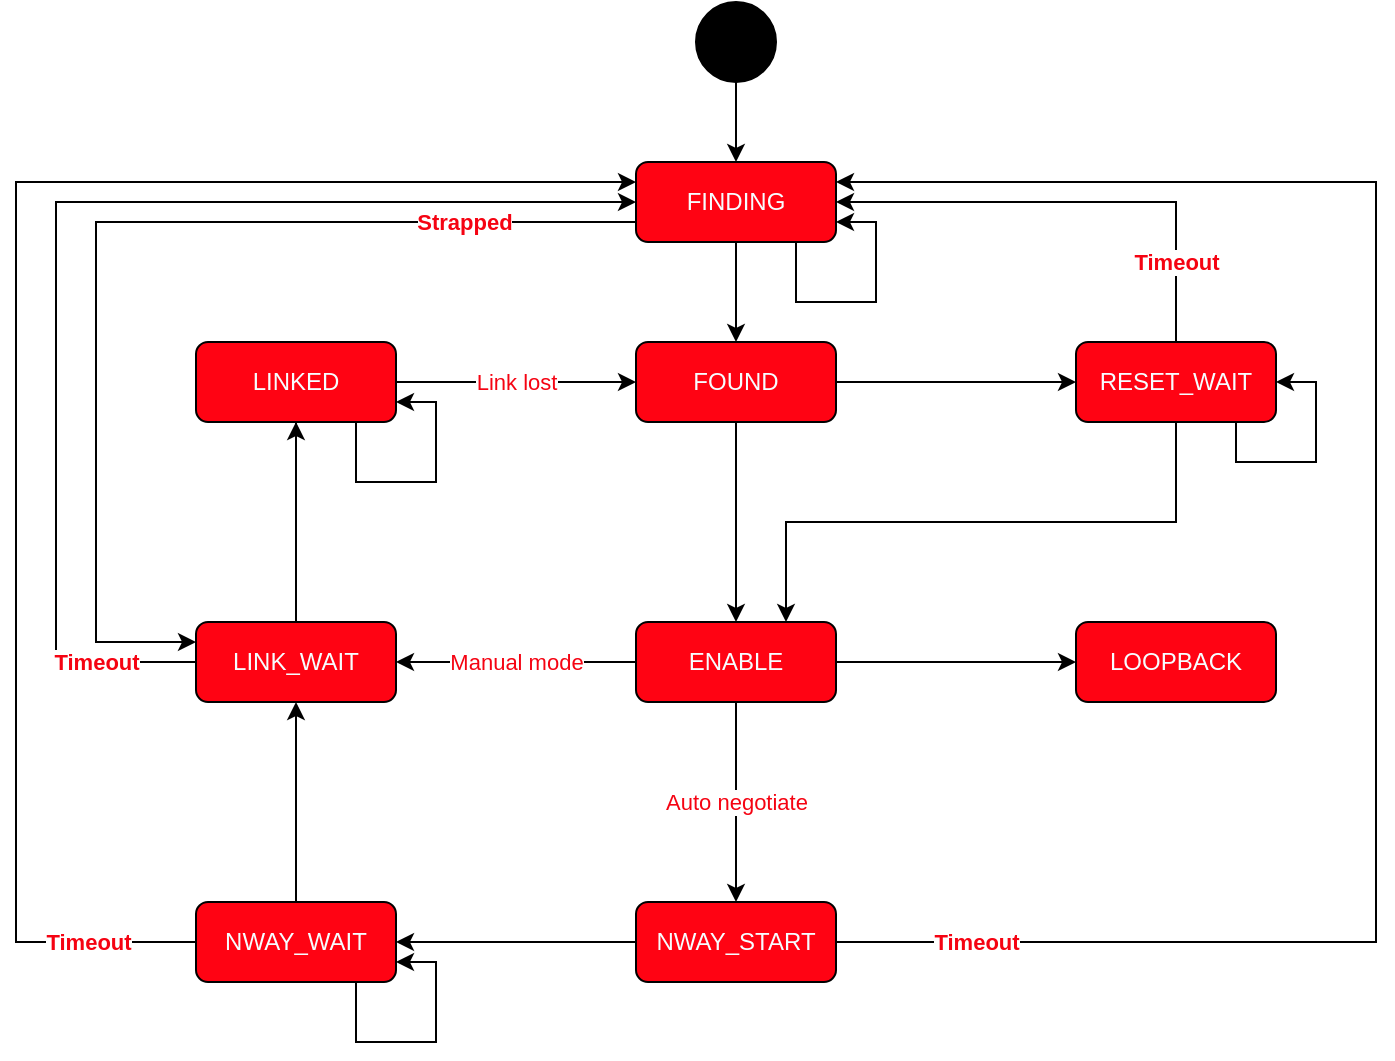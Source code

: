 <mxfile version="20.8.16" type="device"><diagram name="Page-1" id="929967ad-93f9-6ef4-fab6-5d389245f69c"><mxGraphModel dx="1134" dy="754" grid="1" gridSize="10" guides="1" tooltips="1" connect="1" arrows="1" fold="1" page="1" pageScale="1.5" pageWidth="1169" pageHeight="826" background="none" math="0" shadow="0"><root><mxCell id="0" style=";html=1;"/><mxCell id="1" style=";html=1;" parent="0"/><mxCell id="ZIeEDgBA1oAilOgsbdxg-18" style="edgeStyle=orthogonalEdgeStyle;rounded=0;orthogonalLoop=1;jettySize=auto;html=1;entryX=0.5;entryY=0;entryDx=0;entryDy=0;" edge="1" parent="1" source="ZIeEDgBA1oAilOgsbdxg-7" target="ZIeEDgBA1oAilOgsbdxg-8"><mxGeometry relative="1" as="geometry"/></mxCell><mxCell id="ZIeEDgBA1oAilOgsbdxg-29" value="Strapped" style="edgeStyle=orthogonalEdgeStyle;rounded=0;orthogonalLoop=1;jettySize=auto;html=1;entryX=0;entryY=0.25;entryDx=0;entryDy=0;fontColor=#F50312;fontStyle=1" edge="1" parent="1" source="ZIeEDgBA1oAilOgsbdxg-7" target="ZIeEDgBA1oAilOgsbdxg-14"><mxGeometry x="-0.673" relative="1" as="geometry"><Array as="points"><mxPoint x="450" y="450"/><mxPoint x="450" y="660"/></Array><mxPoint as="offset"/></mxGeometry></mxCell><mxCell id="ZIeEDgBA1oAilOgsbdxg-7" value="FINDING" style="shape=rect;rounded=1;html=1;whiteSpace=wrap;align=center;fillColor=#FF0313;fontColor=#F7FDFF;" vertex="1" parent="1"><mxGeometry x="720" y="420" width="100" height="40" as="geometry"/></mxCell><mxCell id="ZIeEDgBA1oAilOgsbdxg-19" style="edgeStyle=orthogonalEdgeStyle;rounded=0;orthogonalLoop=1;jettySize=auto;html=1;" edge="1" parent="1" source="ZIeEDgBA1oAilOgsbdxg-8" target="ZIeEDgBA1oAilOgsbdxg-10"><mxGeometry relative="1" as="geometry"/></mxCell><mxCell id="ZIeEDgBA1oAilOgsbdxg-26" style="edgeStyle=orthogonalEdgeStyle;rounded=0;orthogonalLoop=1;jettySize=auto;html=1;exitX=1;exitY=0.5;exitDx=0;exitDy=0;entryX=0;entryY=0.5;entryDx=0;entryDy=0;" edge="1" parent="1" source="ZIeEDgBA1oAilOgsbdxg-8" target="ZIeEDgBA1oAilOgsbdxg-9"><mxGeometry relative="1" as="geometry"/></mxCell><mxCell id="ZIeEDgBA1oAilOgsbdxg-8" value="FOUND" style="shape=rect;rounded=1;html=1;whiteSpace=wrap;align=center;fillColor=#FF0313;fontColor=#F7FDFF;" vertex="1" parent="1"><mxGeometry x="720" y="510" width="100" height="40" as="geometry"/></mxCell><mxCell id="ZIeEDgBA1oAilOgsbdxg-27" style="edgeStyle=orthogonalEdgeStyle;rounded=0;orthogonalLoop=1;jettySize=auto;html=1;exitX=0.5;exitY=1;exitDx=0;exitDy=0;entryX=0.75;entryY=0;entryDx=0;entryDy=0;" edge="1" parent="1" source="ZIeEDgBA1oAilOgsbdxg-9" target="ZIeEDgBA1oAilOgsbdxg-10"><mxGeometry relative="1" as="geometry"/></mxCell><mxCell id="ZIeEDgBA1oAilOgsbdxg-49" value="Timeout" style="edgeStyle=orthogonalEdgeStyle;rounded=0;orthogonalLoop=1;jettySize=auto;html=1;entryX=1;entryY=0.5;entryDx=0;entryDy=0;fontColor=#F50312;fontStyle=1" edge="1" parent="1" source="ZIeEDgBA1oAilOgsbdxg-9" target="ZIeEDgBA1oAilOgsbdxg-7"><mxGeometry x="-0.667" relative="1" as="geometry"><Array as="points"><mxPoint x="990" y="440"/></Array><mxPoint as="offset"/></mxGeometry></mxCell><mxCell id="ZIeEDgBA1oAilOgsbdxg-9" value="RESET_WAIT" style="shape=rect;rounded=1;html=1;whiteSpace=wrap;align=center;fillColor=#FF0313;fontColor=#F7FDFF;" vertex="1" parent="1"><mxGeometry x="940" y="510" width="100" height="40" as="geometry"/></mxCell><mxCell id="ZIeEDgBA1oAilOgsbdxg-20" style="edgeStyle=orthogonalEdgeStyle;rounded=0;orthogonalLoop=1;jettySize=auto;html=1;entryX=0;entryY=0.5;entryDx=0;entryDy=0;" edge="1" parent="1" source="ZIeEDgBA1oAilOgsbdxg-10" target="ZIeEDgBA1oAilOgsbdxg-11"><mxGeometry relative="1" as="geometry"/></mxCell><mxCell id="ZIeEDgBA1oAilOgsbdxg-21" value="Auto negotiate" style="edgeStyle=orthogonalEdgeStyle;rounded=0;orthogonalLoop=1;jettySize=auto;html=1;entryX=0.5;entryY=0;entryDx=0;entryDy=0;fontColor=#F50312;" edge="1" parent="1" source="ZIeEDgBA1oAilOgsbdxg-10" target="ZIeEDgBA1oAilOgsbdxg-12"><mxGeometry relative="1" as="geometry"/></mxCell><mxCell id="ZIeEDgBA1oAilOgsbdxg-30" value="Manual mode" style="edgeStyle=orthogonalEdgeStyle;rounded=0;orthogonalLoop=1;jettySize=auto;html=1;entryX=1;entryY=0.5;entryDx=0;entryDy=0;fontColor=#F50312;" edge="1" parent="1" source="ZIeEDgBA1oAilOgsbdxg-10" target="ZIeEDgBA1oAilOgsbdxg-14"><mxGeometry relative="1" as="geometry"/></mxCell><mxCell id="ZIeEDgBA1oAilOgsbdxg-10" value="ENABLE" style="shape=rect;rounded=1;html=1;whiteSpace=wrap;align=center;fillColor=#FF0313;fontColor=#F7FDFF;" vertex="1" parent="1"><mxGeometry x="720" y="650" width="100" height="40" as="geometry"/></mxCell><mxCell id="ZIeEDgBA1oAilOgsbdxg-11" value="LOOPBACK" style="shape=rect;rounded=1;html=1;whiteSpace=wrap;align=center;fillColor=#FF0313;fontColor=#F7FDFF;" vertex="1" parent="1"><mxGeometry x="940" y="650" width="100" height="40" as="geometry"/></mxCell><mxCell id="ZIeEDgBA1oAilOgsbdxg-22" style="edgeStyle=orthogonalEdgeStyle;rounded=0;orthogonalLoop=1;jettySize=auto;html=1;entryX=1;entryY=0.5;entryDx=0;entryDy=0;" edge="1" parent="1" source="ZIeEDgBA1oAilOgsbdxg-12" target="ZIeEDgBA1oAilOgsbdxg-13"><mxGeometry relative="1" as="geometry"/></mxCell><mxCell id="ZIeEDgBA1oAilOgsbdxg-51" value="Timeout" style="edgeStyle=orthogonalEdgeStyle;rounded=0;orthogonalLoop=1;jettySize=auto;html=1;entryX=1;entryY=0.25;entryDx=0;entryDy=0;fontColor=#F50312;fontStyle=1" edge="1" parent="1" source="ZIeEDgBA1oAilOgsbdxg-12" target="ZIeEDgBA1oAilOgsbdxg-7"><mxGeometry x="-0.848" relative="1" as="geometry"><Array as="points"><mxPoint x="1090" y="810"/><mxPoint x="1090" y="430"/></Array><mxPoint as="offset"/></mxGeometry></mxCell><mxCell id="ZIeEDgBA1oAilOgsbdxg-12" value="NWAY_START" style="shape=rect;rounded=1;html=1;whiteSpace=wrap;align=center;fillColor=#FF0313;fontColor=#F7FDFF;" vertex="1" parent="1"><mxGeometry x="720" y="790" width="100" height="40" as="geometry"/></mxCell><mxCell id="ZIeEDgBA1oAilOgsbdxg-23" style="edgeStyle=orthogonalEdgeStyle;rounded=0;orthogonalLoop=1;jettySize=auto;html=1;entryX=0.5;entryY=1;entryDx=0;entryDy=0;" edge="1" parent="1" source="ZIeEDgBA1oAilOgsbdxg-13" target="ZIeEDgBA1oAilOgsbdxg-14"><mxGeometry relative="1" as="geometry"/></mxCell><mxCell id="ZIeEDgBA1oAilOgsbdxg-52" value="&lt;b&gt;Timeout&lt;/b&gt;" style="edgeStyle=orthogonalEdgeStyle;rounded=0;orthogonalLoop=1;jettySize=auto;html=1;entryX=0;entryY=0.25;entryDx=0;entryDy=0;fontColor=#F50312;" edge="1" parent="1" source="ZIeEDgBA1oAilOgsbdxg-13" target="ZIeEDgBA1oAilOgsbdxg-7"><mxGeometry x="-0.861" relative="1" as="geometry"><Array as="points"><mxPoint x="410" y="810"/><mxPoint x="410" y="430"/></Array><mxPoint as="offset"/></mxGeometry></mxCell><mxCell id="ZIeEDgBA1oAilOgsbdxg-13" value="NWAY_WAIT" style="shape=rect;rounded=1;html=1;whiteSpace=wrap;align=center;fillColor=#FF0313;fontColor=#F7FDFF;" vertex="1" parent="1"><mxGeometry x="500" y="790" width="100" height="40" as="geometry"/></mxCell><mxCell id="ZIeEDgBA1oAilOgsbdxg-24" style="edgeStyle=orthogonalEdgeStyle;rounded=0;orthogonalLoop=1;jettySize=auto;html=1;entryX=0.5;entryY=1;entryDx=0;entryDy=0;" edge="1" parent="1" source="ZIeEDgBA1oAilOgsbdxg-14" target="ZIeEDgBA1oAilOgsbdxg-15"><mxGeometry relative="1" as="geometry"/></mxCell><mxCell id="ZIeEDgBA1oAilOgsbdxg-53" value="&lt;b&gt;Timeout&lt;/b&gt;" style="edgeStyle=orthogonalEdgeStyle;rounded=0;orthogonalLoop=1;jettySize=auto;html=1;entryX=0;entryY=0.5;entryDx=0;entryDy=0;fontColor=#F50312;" edge="1" parent="1" source="ZIeEDgBA1oAilOgsbdxg-14" target="ZIeEDgBA1oAilOgsbdxg-7"><mxGeometry x="-0.831" relative="1" as="geometry"><Array as="points"><mxPoint x="430" y="670"/><mxPoint x="430" y="440"/></Array><mxPoint as="offset"/></mxGeometry></mxCell><mxCell id="ZIeEDgBA1oAilOgsbdxg-14" value="LINK_WAIT" style="shape=rect;rounded=1;html=1;whiteSpace=wrap;align=center;fillColor=#FF0313;fontColor=#F7FDFF;" vertex="1" parent="1"><mxGeometry x="500" y="650" width="100" height="40" as="geometry"/></mxCell><mxCell id="ZIeEDgBA1oAilOgsbdxg-25" value="Link lost" style="edgeStyle=orthogonalEdgeStyle;rounded=0;orthogonalLoop=1;jettySize=auto;html=1;exitX=1;exitY=0.5;exitDx=0;exitDy=0;entryX=0;entryY=0.5;entryDx=0;entryDy=0;fontColor=#F50312;" edge="1" parent="1" source="ZIeEDgBA1oAilOgsbdxg-15" target="ZIeEDgBA1oAilOgsbdxg-8"><mxGeometry relative="1" as="geometry"/></mxCell><mxCell id="ZIeEDgBA1oAilOgsbdxg-15" value="LINKED" style="shape=rect;rounded=1;html=1;whiteSpace=wrap;align=center;fillColor=#FF0313;fontColor=#F7FDFF;" vertex="1" parent="1"><mxGeometry x="500" y="510" width="100" height="40" as="geometry"/></mxCell><mxCell id="ZIeEDgBA1oAilOgsbdxg-28" style="edgeStyle=orthogonalEdgeStyle;rounded=0;orthogonalLoop=1;jettySize=auto;html=1;entryX=0.5;entryY=0;entryDx=0;entryDy=0;" edge="1" parent="1" source="ZIeEDgBA1oAilOgsbdxg-16" target="ZIeEDgBA1oAilOgsbdxg-7"><mxGeometry relative="1" as="geometry"/></mxCell><mxCell id="ZIeEDgBA1oAilOgsbdxg-16" value="" style="shape=ellipse;html=1;fillColor=strokeColor;fontSize=18;fontColor=#ffffff;" vertex="1" parent="1"><mxGeometry x="750" y="340" width="40" height="40" as="geometry"/></mxCell><mxCell id="ZIeEDgBA1oAilOgsbdxg-44" style="edgeStyle=orthogonalEdgeStyle;rounded=0;orthogonalLoop=1;jettySize=auto;html=1;exitX=0.25;exitY=1;exitDx=0;exitDy=0;entryX=1;entryY=0.5;entryDx=0;entryDy=0;" edge="1" parent="1" source="ZIeEDgBA1oAilOgsbdxg-13"><mxGeometry relative="1" as="geometry"><mxPoint x="550" y="840" as="sourcePoint"/><mxPoint x="600" y="820" as="targetPoint"/><Array as="points"><mxPoint x="580" y="830"/><mxPoint x="580" y="860"/><mxPoint x="620" y="860"/><mxPoint x="620" y="820"/></Array></mxGeometry></mxCell><mxCell id="ZIeEDgBA1oAilOgsbdxg-45" style="edgeStyle=orthogonalEdgeStyle;rounded=0;orthogonalLoop=1;jettySize=auto;html=1;exitX=0.5;exitY=1;exitDx=0;exitDy=0;entryX=1;entryY=0.5;entryDx=0;entryDy=0;" edge="1" parent="1"><mxGeometry relative="1" as="geometry"><mxPoint x="550" y="560" as="sourcePoint"/><mxPoint x="600" y="540" as="targetPoint"/><Array as="points"><mxPoint x="550" y="550"/><mxPoint x="580" y="550"/><mxPoint x="580" y="580"/><mxPoint x="620" y="580"/><mxPoint x="620" y="540"/></Array></mxGeometry></mxCell><mxCell id="ZIeEDgBA1oAilOgsbdxg-46" style="edgeStyle=orthogonalEdgeStyle;rounded=0;orthogonalLoop=1;jettySize=auto;html=1;exitX=0.5;exitY=1;exitDx=0;exitDy=0;entryX=1;entryY=0.5;entryDx=0;entryDy=0;" edge="1" parent="1"><mxGeometry relative="1" as="geometry"><mxPoint x="990" y="550" as="sourcePoint"/><mxPoint x="1040" y="530" as="targetPoint"/><Array as="points"><mxPoint x="1020" y="550"/><mxPoint x="1020" y="570"/><mxPoint x="1060" y="570"/><mxPoint x="1060" y="530"/></Array></mxGeometry></mxCell><mxCell id="ZIeEDgBA1oAilOgsbdxg-50" style="edgeStyle=orthogonalEdgeStyle;rounded=0;orthogonalLoop=1;jettySize=auto;html=1;exitX=0.5;exitY=1;exitDx=0;exitDy=0;entryX=1;entryY=0.5;entryDx=0;entryDy=0;" edge="1" parent="1"><mxGeometry relative="1" as="geometry"><mxPoint x="770" y="470" as="sourcePoint"/><mxPoint x="820" y="450" as="targetPoint"/><Array as="points"><mxPoint x="770" y="460"/><mxPoint x="800" y="460"/><mxPoint x="800" y="490"/><mxPoint x="840" y="490"/><mxPoint x="840" y="450"/></Array></mxGeometry></mxCell></root></mxGraphModel></diagram></mxfile>